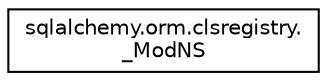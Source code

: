 digraph "Graphical Class Hierarchy"
{
 // LATEX_PDF_SIZE
  edge [fontname="Helvetica",fontsize="10",labelfontname="Helvetica",labelfontsize="10"];
  node [fontname="Helvetica",fontsize="10",shape=record];
  rankdir="LR";
  Node0 [label="sqlalchemy.orm.clsregistry.\l_ModNS",height=0.2,width=0.4,color="black", fillcolor="white", style="filled",URL="$classsqlalchemy_1_1orm_1_1clsregistry_1_1__ModNS.html",tooltip=" "];
}
